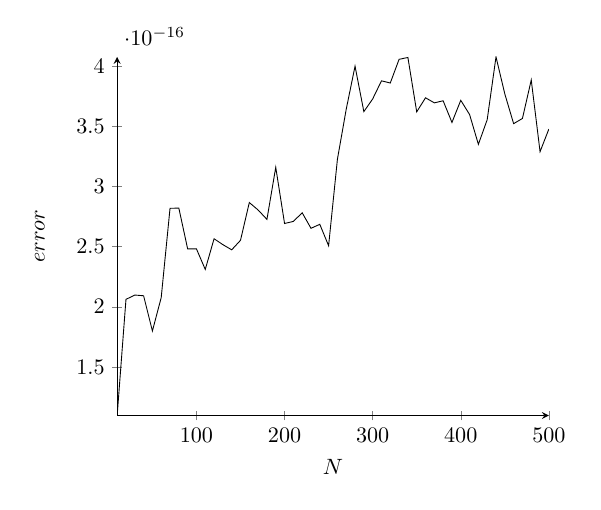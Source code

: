 \begin{tikzpicture}[scale=0.8]
\begin{axis}[axis lines=middle, xmin=10, xmax=500, ymin=1.096e-16, ymax=4.078e-16,
x label style={at={(axis description cs:0.5,-0.1)},anchor=north},
y label style={at={(axis description cs:-0.15,.5)},rotate=90,anchor=south},
xlabel={$N$},
ylabel={$error$}]
\addplot[forget plot]
table{%
10 1.096e-16
20 2.062e-16
30 2.098e-16
40 2.092e-16
50 1.799e-16
60 2.077e-16
70 2.819e-16
80 2.821e-16
90 2.482e-16
100 2.482e-16
110 2.311e-16
120 2.566e-16
130 2.517e-16
140 2.474e-16
150 2.553e-16
160 2.867e-16
170 2.805e-16
180 2.727e-16
190 3.16e-16
200 2.693e-16
210 2.71e-16
220 2.782e-16
230 2.653e-16
240 2.686e-16
250 2.508e-16
260 3.227e-16
270 3.643e-16
280 4.001e-16
290 3.623e-16
300 3.728e-16
310 3.879e-16
320 3.861e-16
330 4.058e-16
340 4.073e-16
350 3.621e-16
360 3.738e-16
370 3.696e-16
380 3.713e-16
390 3.533e-16
400 3.717e-16
410 3.599e-16
420 3.351e-16
430 3.556e-16
440 4.078e-16
450 3.77e-16
460 3.523e-16
470 3.566e-16
480 3.886e-16
490 3.29e-16
500 3.478e-16
};
\end{axis}
\end{tikzpicture}
